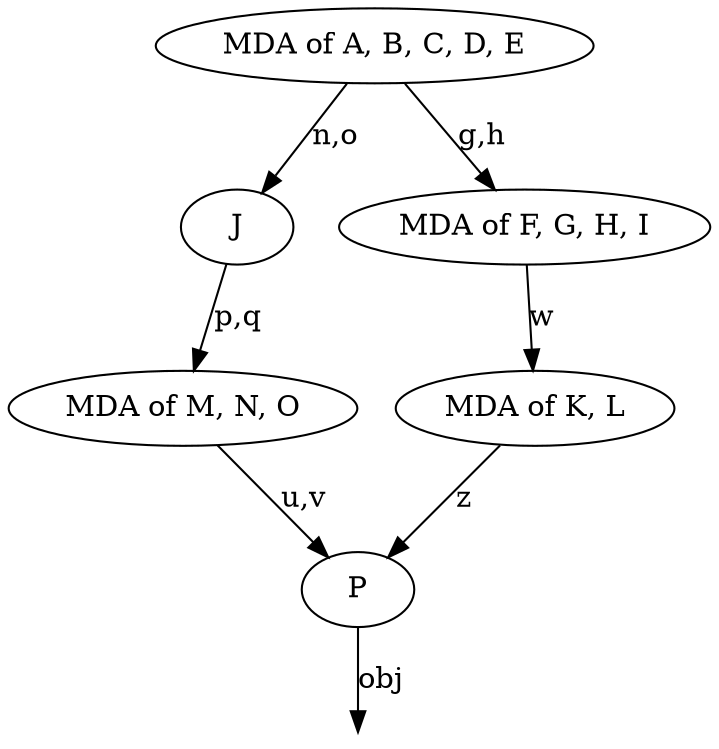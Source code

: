 digraph "Dependency graph" {
	"MDA of M, N, O" -> P [label="u,v"]
	J -> "MDA of M, N, O" [label="p,q"]
	"MDA of K, L" -> P [label=z]
	"MDA of F, G, H, I" -> "MDA of K, L" [label=w]
	"MDA of A, B, C, D, E" -> J [label="n,o"]
	"MDA of A, B, C, D, E" -> "MDA of F, G, H, I" [label="g,h"]
	_0 [shape=point style=invis]
	P -> _0 [label=obj]
}
